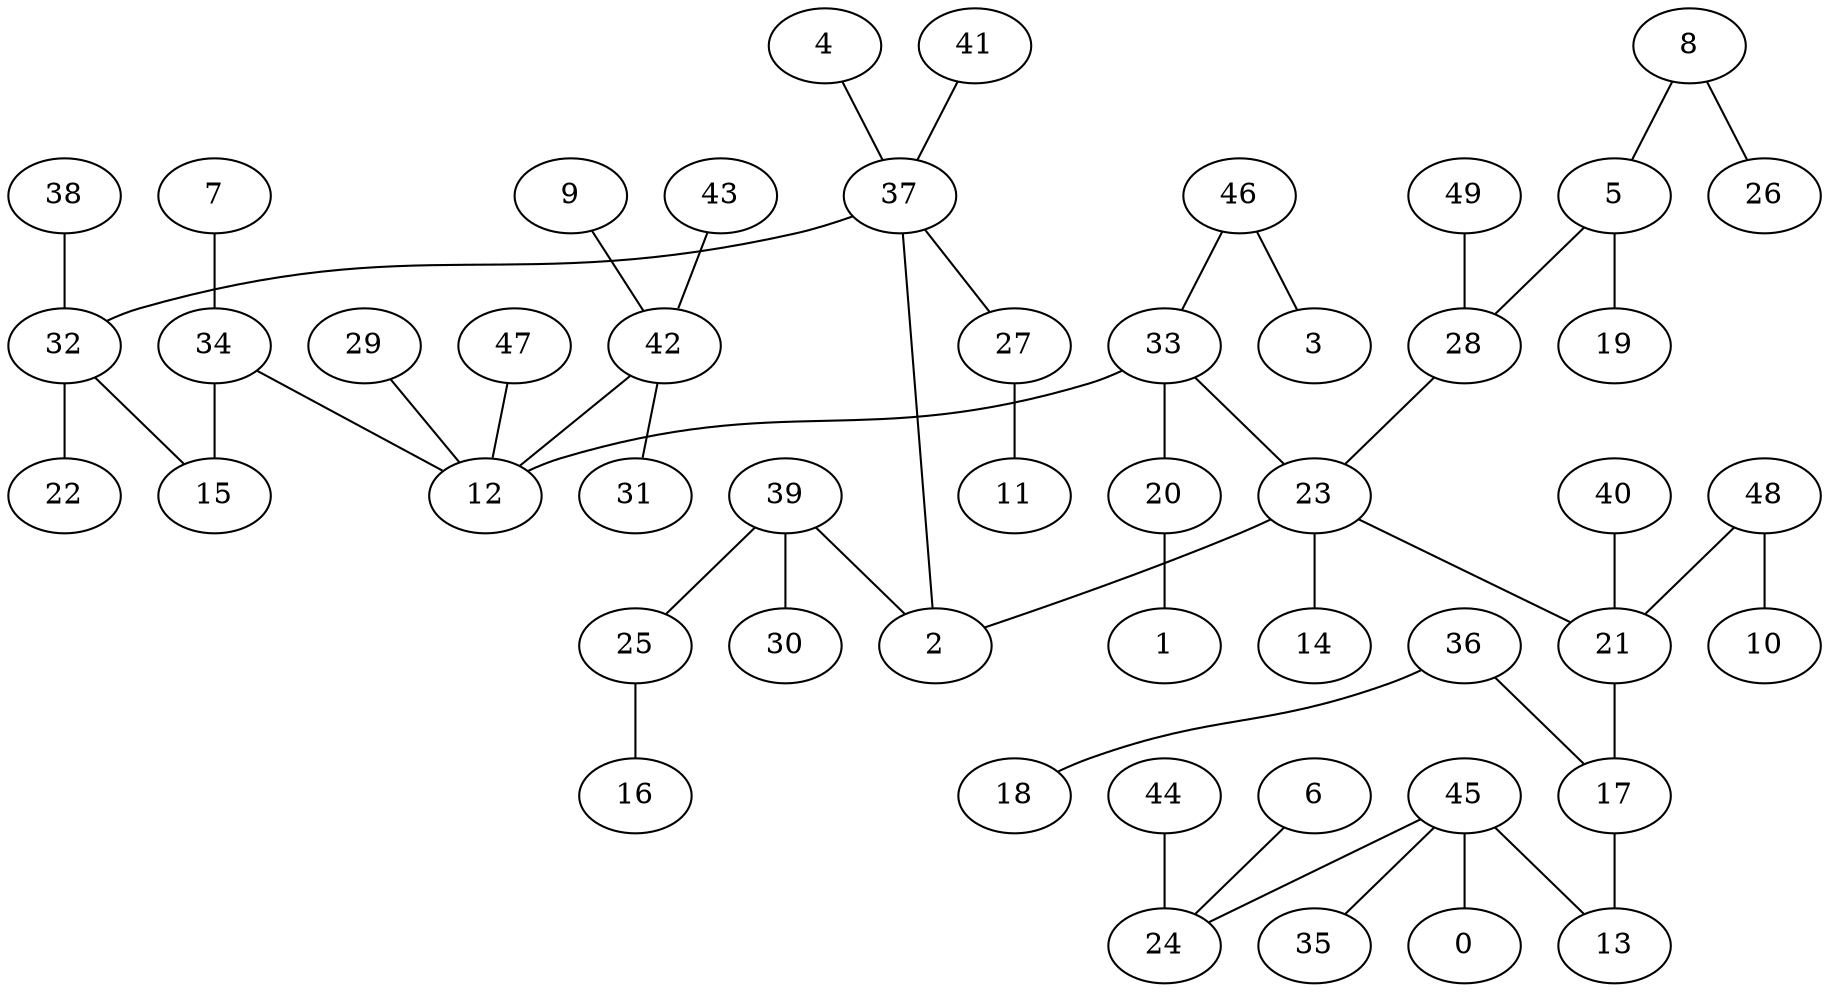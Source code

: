 digraph GG_graph {

subgraph G_graph {
edge [color = black]
"4" -> "37" [dir = none]
"9" -> "42" [dir = none]
"8" -> "26" [dir = none]
"8" -> "5" [dir = none]
"43" -> "42" [dir = none]
"29" -> "12" [dir = none]
"5" -> "19" [dir = none]
"5" -> "28" [dir = none]
"38" -> "32" [dir = none]
"7" -> "34" [dir = none]
"44" -> "24" [dir = none]
"42" -> "31" [dir = none]
"42" -> "12" [dir = none]
"49" -> "28" [dir = none]
"39" -> "25" [dir = none]
"39" -> "30" [dir = none]
"39" -> "2" [dir = none]
"20" -> "1" [dir = none]
"37" -> "32" [dir = none]
"37" -> "27" [dir = none]
"37" -> "2" [dir = none]
"48" -> "10" [dir = none]
"48" -> "21" [dir = none]
"41" -> "37" [dir = none]
"28" -> "23" [dir = none]
"46" -> "3" [dir = none]
"46" -> "33" [dir = none]
"21" -> "17" [dir = none]
"23" -> "14" [dir = none]
"23" -> "21" [dir = none]
"23" -> "2" [dir = none]
"33" -> "12" [dir = none]
"33" -> "20" [dir = none]
"33" -> "23" [dir = none]
"32" -> "22" [dir = none]
"32" -> "15" [dir = none]
"25" -> "16" [dir = none]
"36" -> "18" [dir = none]
"36" -> "17" [dir = none]
"47" -> "12" [dir = none]
"27" -> "11" [dir = none]
"17" -> "13" [dir = none]
"40" -> "21" [dir = none]
"34" -> "15" [dir = none]
"6" -> "24" [dir = none]
"45" -> "0" [dir = none]
"45" -> "24" [dir = none]
"45" -> "35" [dir = none]
"45" -> "13" [dir = none]
"34" -> "12" [dir = none]
}

}
